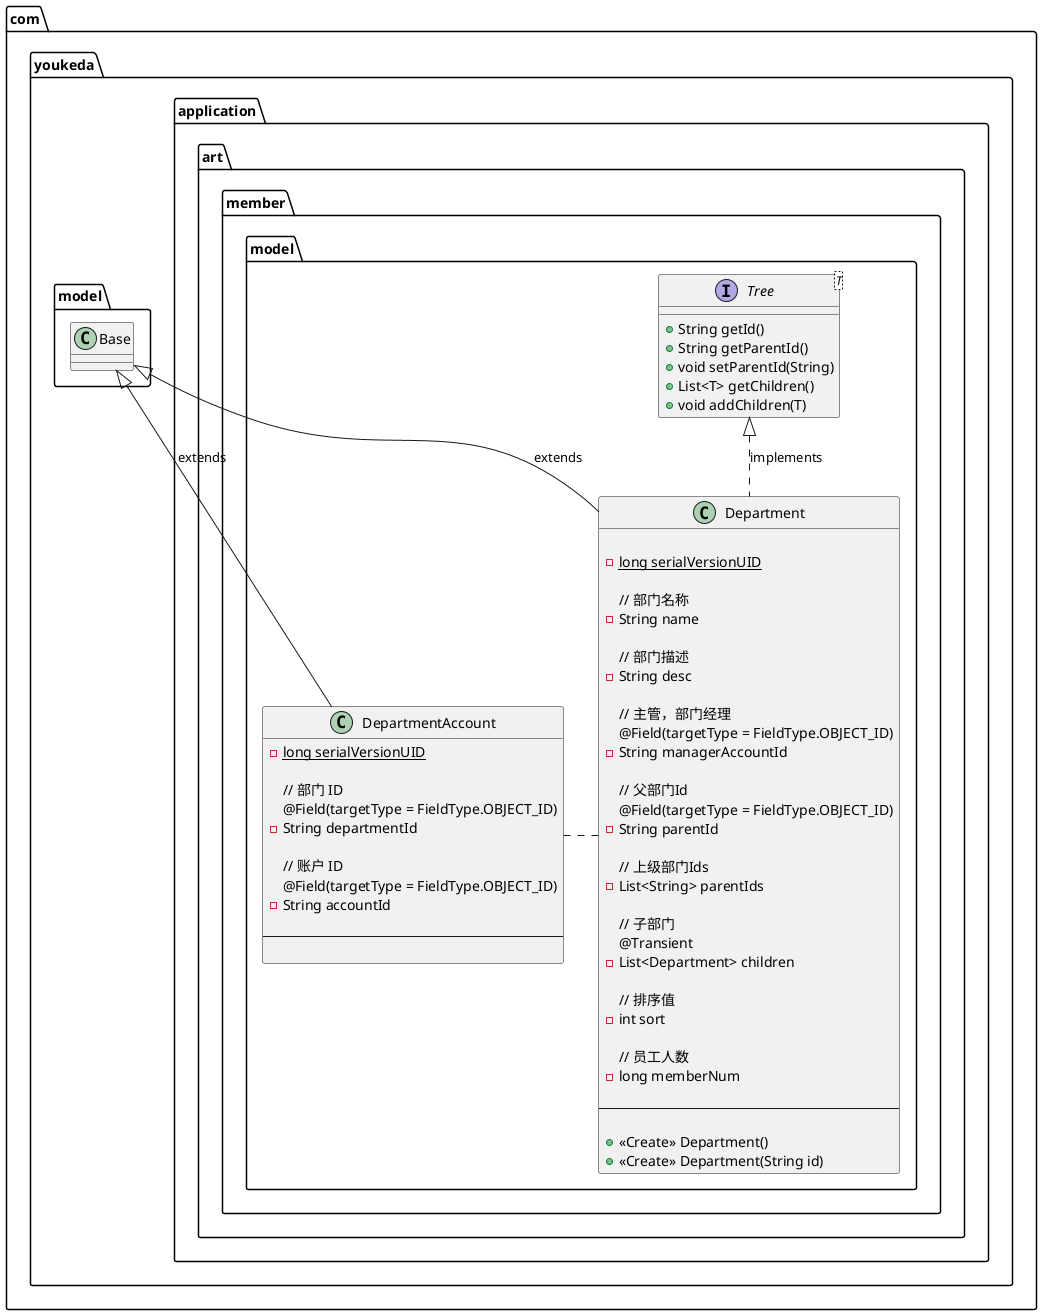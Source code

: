 @startuml

interface com.youkeda.application.art.member.model.Tree <T> {
+ String getId()
+ String getParentId()
+ void setParentId(String)
+ List<T> getChildren()
+ void addChildren(T)
}

class com.youkeda.application.art.member.model.Department {

- {static} long serialVersionUID

// 部门名称
- String name

// 部门描述
- String desc

// 主管，部门经理
@Field(targetType = FieldType.OBJECT_ID)
- String managerAccountId

// 父部门Id
@Field(targetType = FieldType.OBJECT_ID)
- String parentId

// 上级部门Ids
- List<String> parentIds

// 子部门
@Transient
- List<Department> children

// 排序值
- int sort

// 员工人数
- long memberNum

----

+ <<Create>> Department()
+ <<Create>> Department(String id)
}

class com.youkeda.application.art.member.model.DepartmentAccount {
- {static} long serialVersionUID

// 部门 ID
@Field(targetType = FieldType.OBJECT_ID)
- String departmentId

// 账户 ID
@Field(targetType = FieldType.OBJECT_ID)
- String accountId

----

}

com.youkeda.application.art.member.model.Tree <|.. com.youkeda.application.art.member.model.Department : implements
com.youkeda.model.Base <|-- com.youkeda.application.art.member.model.Department : extends
com.youkeda.model.Base <|-- com.youkeda.application.art.member.model.DepartmentAccount : extends

com.youkeda.application.art.member.model.Department .left. com.youkeda.application.art.member.model.DepartmentAccount

@enduml